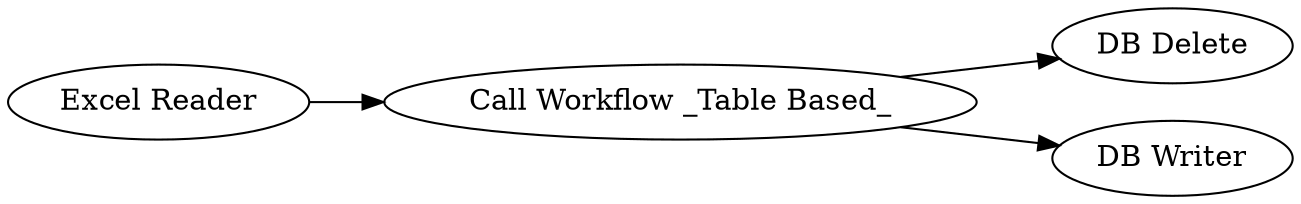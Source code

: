 digraph {
	"-7885283950715961387_393" [label="DB Delete"]
	"-7885283950715961387_396" [label="DB Writer"]
	"-7885283950715961387_397" [label="Call Workflow _Table Based_"]
	"-7885283950715961387_401" [label="Excel Reader"]
	"-7885283950715961387_397" -> "-7885283950715961387_396"
	"-7885283950715961387_401" -> "-7885283950715961387_397"
	"-7885283950715961387_397" -> "-7885283950715961387_393"
	rankdir=LR
}
